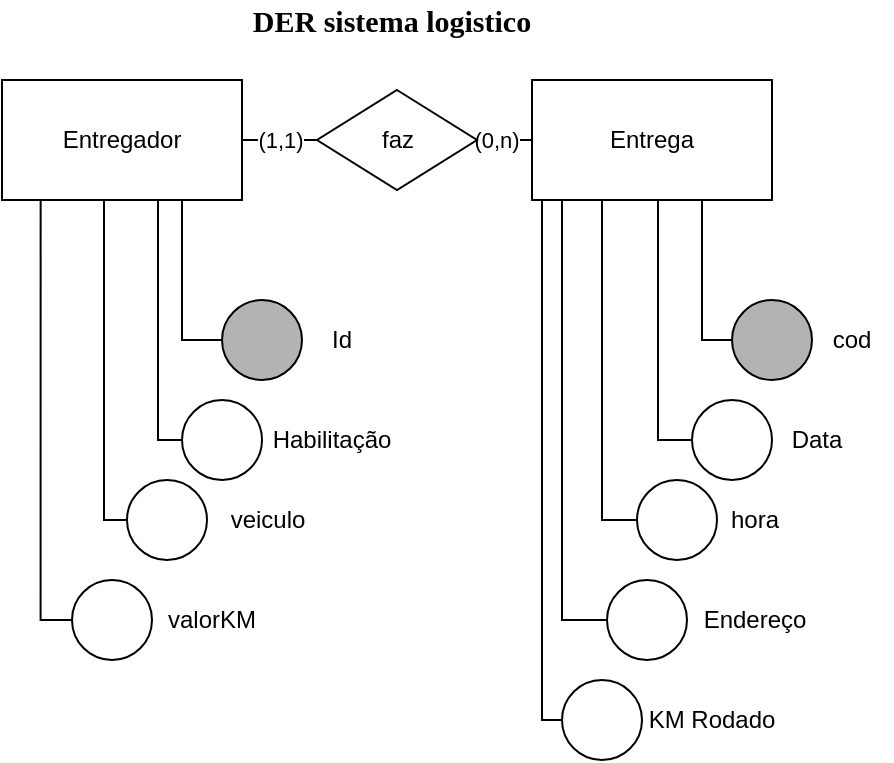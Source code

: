<mxfile version="13.5.9" type="device"><diagram id="yJHNolQL8xNDuI0N1KtX" name="Page-1"><mxGraphModel dx="723" dy="407" grid="1" gridSize="10" guides="1" tooltips="1" connect="1" arrows="1" fold="1" page="1" pageScale="1" pageWidth="827" pageHeight="1169" math="0" shadow="0" extFonts="sans serif^https://fonts.googleapis.com/css?family=sans+serif"><root><mxCell id="0"/><mxCell id="1" parent="0"/><mxCell id="dEFO-vjAG6lZRqz023-c-49" value="(1,1)" style="edgeStyle=orthogonalEdgeStyle;rounded=0;orthogonalLoop=1;jettySize=auto;html=1;entryX=0;entryY=0.5;entryDx=0;entryDy=0;endArrow=none;endFill=0;" edge="1" parent="1" source="dEFO-vjAG6lZRqz023-c-5" target="dEFO-vjAG6lZRqz023-c-48"><mxGeometry relative="1" as="geometry"/></mxCell><mxCell id="dEFO-vjAG6lZRqz023-c-5" value="Entregador" style="rounded=0;whiteSpace=wrap;html=1;" vertex="1" parent="1"><mxGeometry x="70" y="60" width="120" height="60" as="geometry"/></mxCell><mxCell id="dEFO-vjAG6lZRqz023-c-7" style="edgeStyle=orthogonalEdgeStyle;rounded=0;orthogonalLoop=1;jettySize=auto;html=1;entryX=0.75;entryY=1;entryDx=0;entryDy=0;endArrow=none;endFill=0;" edge="1" parent="1" source="dEFO-vjAG6lZRqz023-c-6" target="dEFO-vjAG6lZRqz023-c-5"><mxGeometry relative="1" as="geometry"><Array as="points"><mxPoint x="160" y="190"/></Array></mxGeometry></mxCell><mxCell id="dEFO-vjAG6lZRqz023-c-6" value="" style="ellipse;whiteSpace=wrap;html=1;aspect=fixed;fontColor=#333333;fillColor=#B3B3B3;" vertex="1" parent="1"><mxGeometry x="180" y="170" width="40" height="40" as="geometry"/></mxCell><mxCell id="dEFO-vjAG6lZRqz023-c-8" value="Id" style="text;html=1;strokeColor=none;fillColor=none;align=center;verticalAlign=middle;whiteSpace=wrap;rounded=0;" vertex="1" parent="1"><mxGeometry x="220" y="180" width="40" height="20" as="geometry"/></mxCell><mxCell id="dEFO-vjAG6lZRqz023-c-11" style="edgeStyle=orthogonalEdgeStyle;rounded=0;orthogonalLoop=1;jettySize=auto;html=1;endArrow=none;endFill=0;" edge="1" parent="1" source="dEFO-vjAG6lZRqz023-c-10" target="dEFO-vjAG6lZRqz023-c-5"><mxGeometry relative="1" as="geometry"><Array as="points"><mxPoint x="148" y="240"/></Array></mxGeometry></mxCell><mxCell id="dEFO-vjAG6lZRqz023-c-10" value="" style="ellipse;whiteSpace=wrap;html=1;aspect=fixed;fontColor=#333333;fillColor=#FFFFFF;" vertex="1" parent="1"><mxGeometry x="160" y="220" width="40" height="40" as="geometry"/></mxCell><mxCell id="dEFO-vjAG6lZRqz023-c-12" value="Habilitação" style="text;html=1;strokeColor=none;fillColor=none;align=center;verticalAlign=middle;whiteSpace=wrap;rounded=0;" vertex="1" parent="1"><mxGeometry x="210" y="230" width="50" height="20" as="geometry"/></mxCell><mxCell id="dEFO-vjAG6lZRqz023-c-15" style="edgeStyle=orthogonalEdgeStyle;rounded=0;orthogonalLoop=1;jettySize=auto;html=1;entryX=0.425;entryY=0.993;entryDx=0;entryDy=0;entryPerimeter=0;endArrow=none;endFill=0;" edge="1" parent="1" source="dEFO-vjAG6lZRqz023-c-13" target="dEFO-vjAG6lZRqz023-c-5"><mxGeometry relative="1" as="geometry"><Array as="points"><mxPoint x="121" y="280"/></Array></mxGeometry></mxCell><mxCell id="dEFO-vjAG6lZRqz023-c-13" value="" style="ellipse;whiteSpace=wrap;html=1;aspect=fixed;fontColor=#333333;fillColor=#FFFFFF;" vertex="1" parent="1"><mxGeometry x="132.5" y="260" width="40" height="40" as="geometry"/></mxCell><mxCell id="dEFO-vjAG6lZRqz023-c-14" value="veiculo" style="text;html=1;strokeColor=none;fillColor=none;align=center;verticalAlign=middle;whiteSpace=wrap;rounded=0;" vertex="1" parent="1"><mxGeometry x="177.5" y="270" width="50" height="20" as="geometry"/></mxCell><mxCell id="dEFO-vjAG6lZRqz023-c-18" style="edgeStyle=orthogonalEdgeStyle;rounded=0;orthogonalLoop=1;jettySize=auto;html=1;entryX=0.161;entryY=1.004;entryDx=0;entryDy=0;entryPerimeter=0;endArrow=none;endFill=0;" edge="1" parent="1" source="dEFO-vjAG6lZRqz023-c-16" target="dEFO-vjAG6lZRqz023-c-5"><mxGeometry relative="1" as="geometry"><Array as="points"><mxPoint x="89" y="330"/></Array></mxGeometry></mxCell><mxCell id="dEFO-vjAG6lZRqz023-c-16" value="" style="ellipse;whiteSpace=wrap;html=1;aspect=fixed;fontColor=#333333;fillColor=#FFFFFF;" vertex="1" parent="1"><mxGeometry x="105" y="310" width="40" height="40" as="geometry"/></mxCell><mxCell id="dEFO-vjAG6lZRqz023-c-17" value="valorKM" style="text;html=1;strokeColor=none;fillColor=none;align=center;verticalAlign=middle;whiteSpace=wrap;rounded=0;" vertex="1" parent="1"><mxGeometry x="150" y="320" width="50" height="20" as="geometry"/></mxCell><mxCell id="dEFO-vjAG6lZRqz023-c-19" value="Entrega" style="rounded=0;whiteSpace=wrap;html=1;strokeColor=#000000;fillColor=#FFFFFF;" vertex="1" parent="1"><mxGeometry x="335" y="60" width="120" height="60" as="geometry"/></mxCell><mxCell id="dEFO-vjAG6lZRqz023-c-38" style="edgeStyle=orthogonalEdgeStyle;rounded=0;orthogonalLoop=1;jettySize=auto;html=1;endArrow=none;endFill=0;" edge="1" parent="1" source="dEFO-vjAG6lZRqz023-c-29"><mxGeometry relative="1" as="geometry"><mxPoint x="420" y="120" as="targetPoint"/><Array as="points"><mxPoint x="420" y="190"/><mxPoint x="420" y="120"/></Array></mxGeometry></mxCell><mxCell id="dEFO-vjAG6lZRqz023-c-29" value="" style="ellipse;whiteSpace=wrap;html=1;aspect=fixed;fontColor=#333333;fillColor=#B3B3B3;" vertex="1" parent="1"><mxGeometry x="435" y="170" width="40" height="40" as="geometry"/></mxCell><mxCell id="dEFO-vjAG6lZRqz023-c-30" value="cod" style="text;html=1;strokeColor=none;fillColor=none;align=center;verticalAlign=middle;whiteSpace=wrap;rounded=0;" vertex="1" parent="1"><mxGeometry x="475" y="180" width="40" height="20" as="geometry"/></mxCell><mxCell id="dEFO-vjAG6lZRqz023-c-39" style="edgeStyle=orthogonalEdgeStyle;rounded=0;orthogonalLoop=1;jettySize=auto;html=1;endArrow=none;endFill=0;entryX=0.532;entryY=0.998;entryDx=0;entryDy=0;entryPerimeter=0;" edge="1" parent="1" source="dEFO-vjAG6lZRqz023-c-31" target="dEFO-vjAG6lZRqz023-c-19"><mxGeometry relative="1" as="geometry"><mxPoint x="395" y="120" as="targetPoint"/><Array as="points"><mxPoint x="398" y="240"/><mxPoint x="398" y="120"/></Array></mxGeometry></mxCell><mxCell id="dEFO-vjAG6lZRqz023-c-31" value="" style="ellipse;whiteSpace=wrap;html=1;aspect=fixed;fontColor=#333333;fillColor=#FFFFFF;" vertex="1" parent="1"><mxGeometry x="415" y="220" width="40" height="40" as="geometry"/></mxCell><mxCell id="dEFO-vjAG6lZRqz023-c-32" value="Data" style="text;html=1;strokeColor=none;fillColor=none;align=center;verticalAlign=middle;whiteSpace=wrap;rounded=0;" vertex="1" parent="1"><mxGeometry x="465" y="230" width="25" height="20" as="geometry"/></mxCell><mxCell id="dEFO-vjAG6lZRqz023-c-40" style="edgeStyle=orthogonalEdgeStyle;rounded=0;orthogonalLoop=1;jettySize=auto;html=1;endArrow=none;endFill=0;" edge="1" parent="1" source="dEFO-vjAG6lZRqz023-c-33" target="dEFO-vjAG6lZRqz023-c-19"><mxGeometry relative="1" as="geometry"><mxPoint x="370" y="122" as="targetPoint"/><Array as="points"><mxPoint x="370" y="280"/></Array></mxGeometry></mxCell><mxCell id="dEFO-vjAG6lZRqz023-c-33" value="" style="ellipse;whiteSpace=wrap;html=1;aspect=fixed;fontColor=#333333;fillColor=#FFFFFF;" vertex="1" parent="1"><mxGeometry x="387.5" y="260" width="40" height="40" as="geometry"/></mxCell><mxCell id="dEFO-vjAG6lZRqz023-c-34" value="hora" style="text;html=1;strokeColor=none;fillColor=none;align=center;verticalAlign=middle;whiteSpace=wrap;rounded=0;" vertex="1" parent="1"><mxGeometry x="434" y="270" width="25" height="20" as="geometry"/></mxCell><mxCell id="dEFO-vjAG6lZRqz023-c-41" style="edgeStyle=orthogonalEdgeStyle;rounded=0;orthogonalLoop=1;jettySize=auto;html=1;entryX=0;entryY=1;entryDx=0;entryDy=0;endArrow=none;endFill=0;" edge="1" parent="1" source="dEFO-vjAG6lZRqz023-c-35" target="dEFO-vjAG6lZRqz023-c-19"><mxGeometry relative="1" as="geometry"><Array as="points"><mxPoint x="340" y="380"/><mxPoint x="340" y="120"/></Array></mxGeometry></mxCell><mxCell id="dEFO-vjAG6lZRqz023-c-35" value="" style="ellipse;whiteSpace=wrap;html=1;aspect=fixed;fontColor=#333333;fillColor=#FFFFFF;" vertex="1" parent="1"><mxGeometry x="350" y="360" width="40" height="40" as="geometry"/></mxCell><mxCell id="dEFO-vjAG6lZRqz023-c-36" value="KM Rodado" style="text;html=1;strokeColor=none;fillColor=none;align=center;verticalAlign=middle;whiteSpace=wrap;rounded=0;" vertex="1" parent="1"><mxGeometry x="390" y="370" width="70" height="20" as="geometry"/></mxCell><mxCell id="dEFO-vjAG6lZRqz023-c-44" style="edgeStyle=orthogonalEdgeStyle;rounded=0;orthogonalLoop=1;jettySize=auto;html=1;entryX=0;entryY=1;entryDx=0;entryDy=0;endArrow=none;endFill=0;" edge="1" parent="1" source="dEFO-vjAG6lZRqz023-c-42" target="dEFO-vjAG6lZRqz023-c-19"><mxGeometry relative="1" as="geometry"><Array as="points"><mxPoint x="350" y="330"/></Array></mxGeometry></mxCell><mxCell id="dEFO-vjAG6lZRqz023-c-42" value="" style="ellipse;whiteSpace=wrap;html=1;aspect=fixed;fontColor=#333333;fillColor=#FFFFFF;" vertex="1" parent="1"><mxGeometry x="372.5" y="310" width="40" height="40" as="geometry"/></mxCell><mxCell id="dEFO-vjAG6lZRqz023-c-43" value="Endereço" style="text;html=1;strokeColor=none;fillColor=none;align=center;verticalAlign=middle;whiteSpace=wrap;rounded=0;" vertex="1" parent="1"><mxGeometry x="414" y="320" width="65" height="20" as="geometry"/></mxCell><mxCell id="dEFO-vjAG6lZRqz023-c-46" value="&lt;font size=&quot;1&quot;&gt;&lt;b style=&quot;font-size: 15px&quot;&gt;DER sistema logistico&lt;/b&gt;&lt;/font&gt;" style="text;html=1;strokeColor=none;fillColor=none;align=center;verticalAlign=middle;whiteSpace=wrap;rounded=0;fontFamily=sans serif;FType=g;" vertex="1" parent="1"><mxGeometry x="190" y="20" width="150" height="20" as="geometry"/></mxCell><mxCell id="dEFO-vjAG6lZRqz023-c-52" style="edgeStyle=orthogonalEdgeStyle;rounded=0;orthogonalLoop=1;jettySize=auto;html=1;entryX=0;entryY=0.5;entryDx=0;entryDy=0;endArrow=none;endFill=0;" edge="1" parent="1" source="dEFO-vjAG6lZRqz023-c-48" target="dEFO-vjAG6lZRqz023-c-19"><mxGeometry relative="1" as="geometry"><Array as="points"><mxPoint x="320" y="90"/><mxPoint x="320" y="90"/></Array></mxGeometry></mxCell><mxCell id="dEFO-vjAG6lZRqz023-c-53" value="(0,n)" style="edgeLabel;html=1;align=center;verticalAlign=middle;resizable=0;points=[];" vertex="1" connectable="0" parent="dEFO-vjAG6lZRqz023-c-52"><mxGeometry x="-0.091" y="-3" relative="1" as="geometry"><mxPoint x="-3" y="-3" as="offset"/></mxGeometry></mxCell><mxCell id="dEFO-vjAG6lZRqz023-c-48" value="faz" style="rhombus;whiteSpace=wrap;html=1;strokeColor=#000000;fillColor=#FFFFFF;" vertex="1" parent="1"><mxGeometry x="227.5" y="65" width="80" height="50" as="geometry"/></mxCell></root></mxGraphModel></diagram></mxfile>